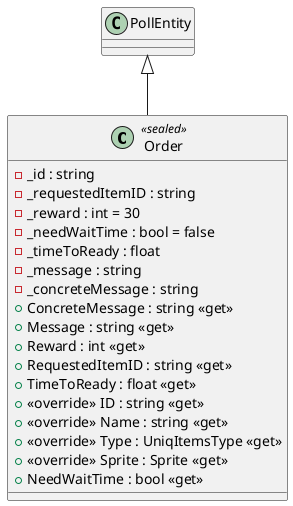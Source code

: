 @startuml
class Order <<sealed>> {
    - _id : string
    - _requestedItemID : string
    - _reward : int = 30
    - _needWaitTime : bool = false
    - _timeToReady : float
    - _message : string
    - _concreteMessage : string
    + ConcreteMessage : string <<get>>
    + Message : string <<get>>
    + Reward : int <<get>>
    + RequestedItemID : string <<get>>
    + TimeToReady : float <<get>>
    + <<override>> ID : string <<get>>
    + <<override>> Name : string <<get>>
    + <<override>> Type : UniqItemsType <<get>>
    + <<override>> Sprite : Sprite <<get>>
    + NeedWaitTime : bool <<get>>
}
PollEntity <|-- Order
@enduml
